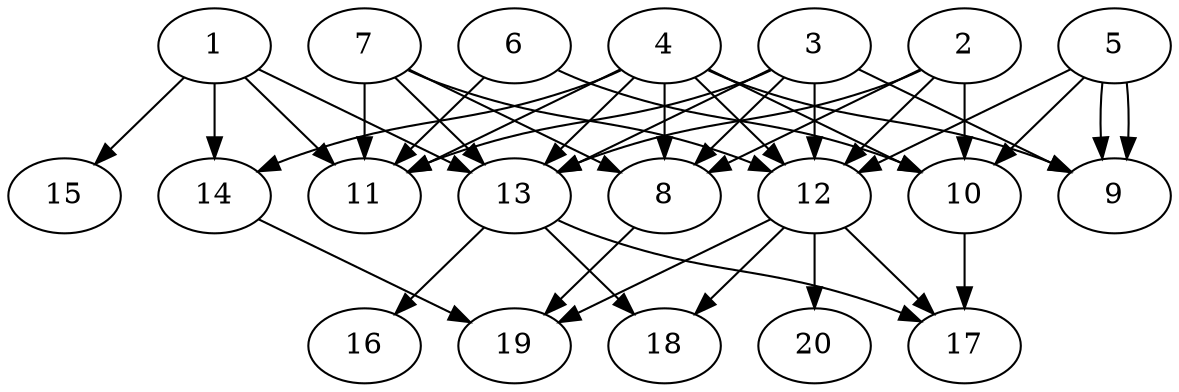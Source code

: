// DAG automatically generated by daggen at Wed Jul 24 21:20:53 2019
// ./daggen --dot -n 20 --ccr 0.5 --fat 0.8 --regular 0.5 --density 0.7 --mindata 5242880 --maxdata 52428800 
digraph G {
  1 [size="97517568", alpha="0.20", expect_size="48758784"] 
  1 -> 11 [size ="48758784"]
  1 -> 13 [size ="48758784"]
  1 -> 14 [size ="48758784"]
  1 -> 15 [size ="48758784"]
  2 [size="13719552", alpha="0.15", expect_size="6859776"] 
  2 -> 8 [size ="6859776"]
  2 -> 10 [size ="6859776"]
  2 -> 12 [size ="6859776"]
  2 -> 13 [size ="6859776"]
  3 [size="26726400", alpha="0.10", expect_size="13363200"] 
  3 -> 8 [size ="13363200"]
  3 -> 9 [size ="13363200"]
  3 -> 11 [size ="13363200"]
  3 -> 12 [size ="13363200"]
  3 -> 13 [size ="13363200"]
  4 [size="61933568", alpha="0.18", expect_size="30966784"] 
  4 -> 8 [size ="30966784"]
  4 -> 9 [size ="30966784"]
  4 -> 10 [size ="30966784"]
  4 -> 11 [size ="30966784"]
  4 -> 12 [size ="30966784"]
  4 -> 13 [size ="30966784"]
  4 -> 14 [size ="30966784"]
  5 [size="48324608", alpha="0.04", expect_size="24162304"] 
  5 -> 9 [size ="24162304"]
  5 -> 9 [size ="24162304"]
  5 -> 10 [size ="24162304"]
  5 -> 12 [size ="24162304"]
  6 [size="43593728", alpha="0.12", expect_size="21796864"] 
  6 -> 10 [size ="21796864"]
  6 -> 11 [size ="21796864"]
  7 [size="87207936", alpha="0.10", expect_size="43603968"] 
  7 -> 8 [size ="43603968"]
  7 -> 11 [size ="43603968"]
  7 -> 12 [size ="43603968"]
  7 -> 13 [size ="43603968"]
  8 [size="82106368", alpha="0.02", expect_size="41053184"] 
  8 -> 19 [size ="41053184"]
  9 [size="79329280", alpha="0.13", expect_size="39664640"] 
  10 [size="54726656", alpha="0.01", expect_size="27363328"] 
  10 -> 17 [size ="27363328"]
  11 [size="95830016", alpha="0.18", expect_size="47915008"] 
  12 [size="95776768", alpha="0.17", expect_size="47888384"] 
  12 -> 17 [size ="47888384"]
  12 -> 18 [size ="47888384"]
  12 -> 19 [size ="47888384"]
  12 -> 20 [size ="47888384"]
  13 [size="70938624", alpha="0.08", expect_size="35469312"] 
  13 -> 16 [size ="35469312"]
  13 -> 17 [size ="35469312"]
  13 -> 18 [size ="35469312"]
  14 [size="24287232", alpha="0.03", expect_size="12143616"] 
  14 -> 19 [size ="12143616"]
  15 [size="16349184", alpha="0.02", expect_size="8174592"] 
  16 [size="36005888", alpha="0.20", expect_size="18002944"] 
  17 [size="93886464", alpha="0.04", expect_size="46943232"] 
  18 [size="47517696", alpha="0.01", expect_size="23758848"] 
  19 [size="59068416", alpha="0.08", expect_size="29534208"] 
  20 [size="28178432", alpha="0.19", expect_size="14089216"] 
}
